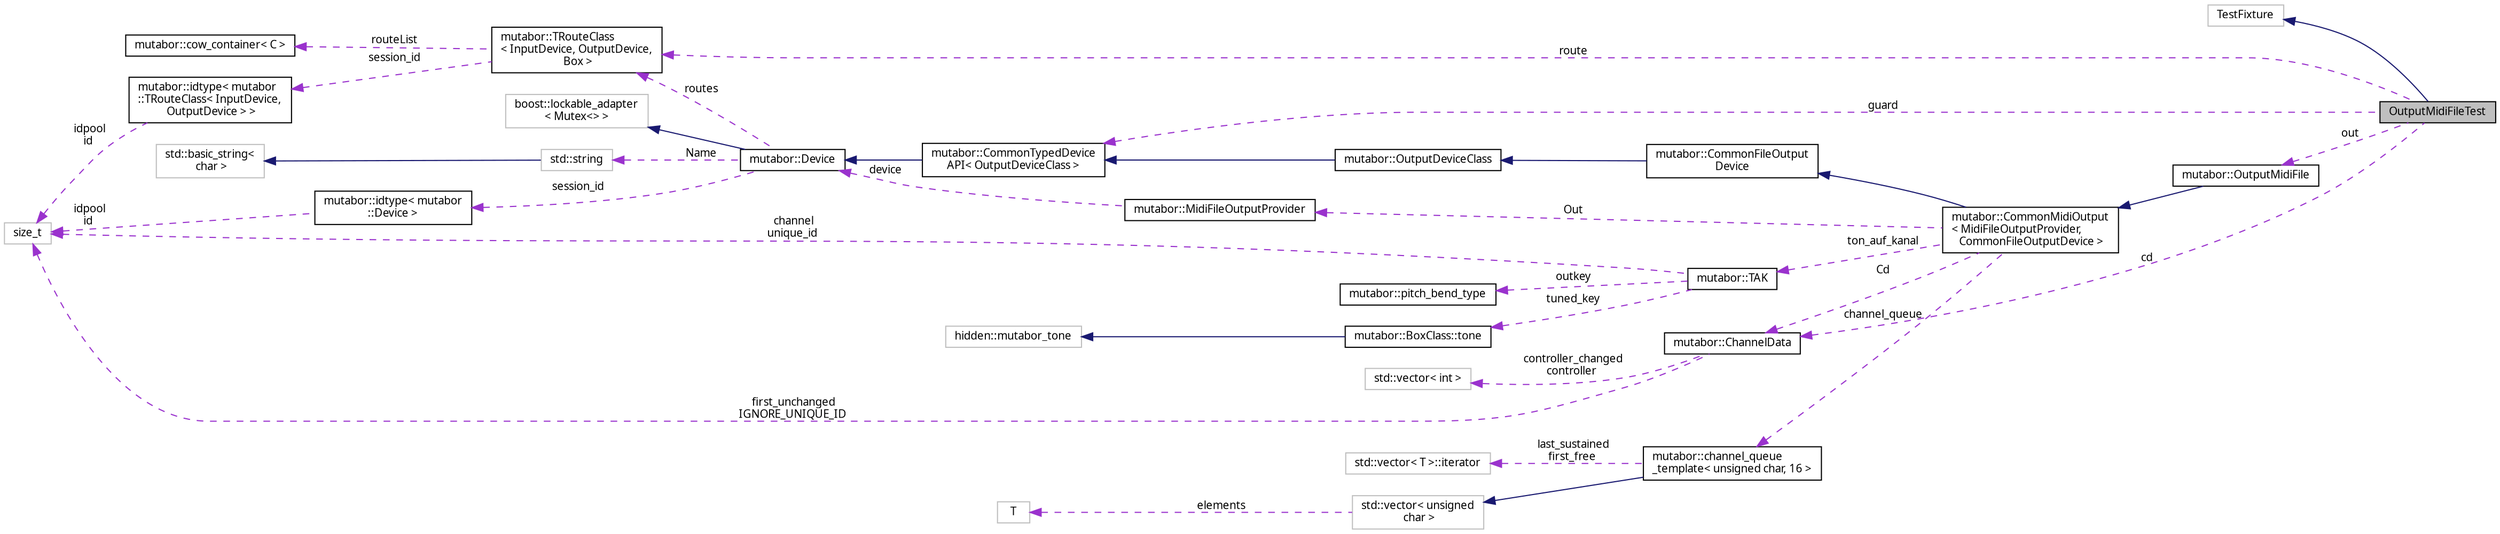 digraph "OutputMidiFileTest"
{
  edge [fontname="Sans",fontsize="10",labelfontname="Sans",labelfontsize="10"];
  node [fontname="Sans",fontsize="10",shape=record];
  rankdir="LR";
  Node2 [label="OutputMidiFileTest",height=0.2,width=0.4,color="black", fillcolor="grey75", style="filled", fontcolor="black"];
  Node3 -> Node2 [dir="back",color="midnightblue",fontsize="10",style="solid",fontname="Sans"];
  Node3 [label="TestFixture",height=0.2,width=0.4,color="grey75", fillcolor="white", style="filled"];
  Node4 -> Node2 [dir="back",color="darkorchid3",fontsize="10",style="dashed",label=" route" ,fontname="Sans"];
  Node4 [label="mutabor::TRouteClass\l\< InputDevice, OutputDevice,\l Box \>",height=0.2,width=0.4,color="black", fillcolor="white", style="filled",URL="$db/d05/classmutabor_1_1TRouteClass.html"];
  Node5 -> Node4 [dir="back",color="darkorchid3",fontsize="10",style="dashed",label=" routeList" ,fontname="Sans"];
  Node5 [label="mutabor::cow_container\< C \>",height=0.2,width=0.4,color="black", fillcolor="white", style="filled",URL="$df/d40/classmutabor_1_1cow__container.html"];
  Node6 -> Node4 [dir="back",color="darkorchid3",fontsize="10",style="dashed",label=" session_id" ,fontname="Sans"];
  Node6 [label="mutabor::idtype\< mutabor\l::TRouteClass\< InputDevice,\l OutputDevice \> \>",height=0.2,width=0.4,color="black", fillcolor="white", style="filled",URL="$d7/dce/classmutabor_1_1idtype.html"];
  Node7 -> Node6 [dir="back",color="darkorchid3",fontsize="10",style="dashed",label=" idpool\nid" ,fontname="Sans"];
  Node7 [label="size_t",height=0.2,width=0.4,color="grey75", fillcolor="white", style="filled"];
  Node8 -> Node2 [dir="back",color="darkorchid3",fontsize="10",style="dashed",label=" out" ,fontname="Sans"];
  Node8 [label="mutabor::OutputMidiFile",height=0.2,width=0.4,color="black", fillcolor="white", style="filled",URL="$d5/d5f/classmutabor_1_1OutputMidiFile.html"];
  Node9 -> Node8 [dir="back",color="midnightblue",fontsize="10",style="solid",fontname="Sans"];
  Node9 [label="mutabor::CommonMidiOutput\l\< MidiFileOutputProvider,\l CommonFileOutputDevice \>",height=0.2,width=0.4,color="black", fillcolor="white", style="filled",URL="$dd/df5/classmutabor_1_1CommonMidiOutput.html"];
  Node10 -> Node9 [dir="back",color="midnightblue",fontsize="10",style="solid",fontname="Sans"];
  Node10 [label="mutabor::CommonFileOutput\lDevice",height=0.2,width=0.4,color="black", fillcolor="white", style="filled",URL="$d5/d27/classmutabor_1_1CommonFileOutputDevice.html"];
  Node11 -> Node10 [dir="back",color="midnightblue",fontsize="10",style="solid",fontname="Sans"];
  Node11 [label="mutabor::OutputDeviceClass",height=0.2,width=0.4,color="black", fillcolor="white", style="filled",URL="$d2/d2f/classmutabor_1_1OutputDeviceClass.html"];
  Node12 -> Node11 [dir="back",color="midnightblue",fontsize="10",style="solid",fontname="Sans"];
  Node12 [label="mutabor::CommonTypedDevice\lAPI\< OutputDeviceClass \>",height=0.2,width=0.4,color="black", fillcolor="white", style="filled",URL="$d9/dbf/classmutabor_1_1CommonTypedDeviceAPI.html"];
  Node13 -> Node12 [dir="back",color="midnightblue",fontsize="10",style="solid",fontname="Sans"];
  Node13 [label="mutabor::Device",height=0.2,width=0.4,color="black", fillcolor="white", style="filled",URL="$db/db4/classmutabor_1_1Device.html"];
  Node14 -> Node13 [dir="back",color="midnightblue",fontsize="10",style="solid",fontname="Sans"];
  Node14 [label="boost::lockable_adapter\l\< Mutex\<\> \>",height=0.2,width=0.4,color="grey75", fillcolor="white", style="filled"];
  Node4 -> Node13 [dir="back",color="darkorchid3",fontsize="10",style="dashed",label=" routes" ,fontname="Sans"];
  Node15 -> Node13 [dir="back",color="darkorchid3",fontsize="10",style="dashed",label=" Name" ,fontname="Sans"];
  Node15 [label="std::string",height=0.2,width=0.4,color="grey75", fillcolor="white", style="filled",tooltip="STL class. "];
  Node16 -> Node15 [dir="back",color="midnightblue",fontsize="10",style="solid",fontname="Sans"];
  Node16 [label="std::basic_string\<\l char \>",height=0.2,width=0.4,color="grey75", fillcolor="white", style="filled",tooltip="STL class. "];
  Node17 -> Node13 [dir="back",color="darkorchid3",fontsize="10",style="dashed",label=" session_id" ,fontname="Sans"];
  Node17 [label="mutabor::idtype\< mutabor\l::Device \>",height=0.2,width=0.4,color="black", fillcolor="white", style="filled",URL="$d7/dce/classmutabor_1_1idtype.html"];
  Node7 -> Node17 [dir="back",color="darkorchid3",fontsize="10",style="dashed",label=" idpool\nid" ,fontname="Sans"];
  Node18 -> Node9 [dir="back",color="darkorchid3",fontsize="10",style="dashed",label=" Out" ,fontname="Sans"];
  Node18 [label="mutabor::MidiFileOutputProvider",height=0.2,width=0.4,color="black", fillcolor="white", style="filled",URL="$d3/d8e/classmutabor_1_1MidiFileOutputProvider.html"];
  Node13 -> Node18 [dir="back",color="darkorchid3",fontsize="10",style="dashed",label=" device" ,fontname="Sans"];
  Node19 -> Node9 [dir="back",color="darkorchid3",fontsize="10",style="dashed",label=" ton_auf_kanal" ,fontname="Sans"];
  Node19 [label="mutabor::TAK",height=0.2,width=0.4,color="black", fillcolor="white", style="filled",URL="$d9/d2a/structmutabor_1_1TAK.html"];
  Node20 -> Node19 [dir="back",color="darkorchid3",fontsize="10",style="dashed",label=" tuned_key" ,fontname="Sans"];
  Node20 [label="mutabor::BoxClass::tone",height=0.2,width=0.4,color="black", fillcolor="white", style="filled",URL="$da/dc1/classmutabor_1_1BoxClass_1_1tone.html"];
  Node21 -> Node20 [dir="back",color="midnightblue",fontsize="10",style="solid",fontname="Sans"];
  Node21 [label="hidden::mutabor_tone",height=0.2,width=0.4,color="grey75", fillcolor="white", style="filled"];
  Node22 -> Node19 [dir="back",color="darkorchid3",fontsize="10",style="dashed",label=" outkey" ,fontname="Sans"];
  Node22 [label="mutabor::pitch_bend_type",height=0.2,width=0.4,color="black", fillcolor="white", style="filled",URL="$dd/d7d/classmutabor_1_1pitch__bend__type.html"];
  Node7 -> Node19 [dir="back",color="darkorchid3",fontsize="10",style="dashed",label=" channel\nunique_id" ,fontname="Sans"];
  Node23 -> Node9 [dir="back",color="darkorchid3",fontsize="10",style="dashed",label=" Cd" ,fontname="Sans"];
  Node23 [label="mutabor::ChannelData",height=0.2,width=0.4,color="black", fillcolor="white", style="filled",URL="$d4/d4a/classmutabor_1_1ChannelData.html"];
  Node24 -> Node23 [dir="back",color="darkorchid3",fontsize="10",style="dashed",label=" controller_changed\ncontroller" ,fontname="Sans"];
  Node24 [label="std::vector\< int \>",height=0.2,width=0.4,color="grey75", fillcolor="white", style="filled"];
  Node7 -> Node23 [dir="back",color="darkorchid3",fontsize="10",style="dashed",label=" first_unchanged\nIGNORE_UNIQUE_ID" ,fontname="Sans"];
  Node25 -> Node9 [dir="back",color="darkorchid3",fontsize="10",style="dashed",label=" channel_queue" ,fontname="Sans"];
  Node25 [label="mutabor::channel_queue\l_template\< unsigned char, 16 \>",height=0.2,width=0.4,color="black", fillcolor="white", style="filled",URL="$d3/d85/classmutabor_1_1channel__queue__template.html"];
  Node26 -> Node25 [dir="back",color="midnightblue",fontsize="10",style="solid",fontname="Sans"];
  Node26 [label="std::vector\< unsigned\l char \>",height=0.2,width=0.4,color="grey75", fillcolor="white", style="filled",tooltip="STL class. "];
  Node27 -> Node26 [dir="back",color="darkorchid3",fontsize="10",style="dashed",label=" elements" ,fontname="Sans"];
  Node27 [label="T",height=0.2,width=0.4,color="grey75", fillcolor="white", style="filled"];
  Node28 -> Node25 [dir="back",color="darkorchid3",fontsize="10",style="dashed",label=" last_sustained\nfirst_free" ,fontname="Sans"];
  Node28 [label="std::vector\< T \>::iterator",height=0.2,width=0.4,color="grey75", fillcolor="white", style="filled",tooltip="STL iterator class. "];
  Node23 -> Node2 [dir="back",color="darkorchid3",fontsize="10",style="dashed",label=" cd" ,fontname="Sans"];
  Node12 -> Node2 [dir="back",color="darkorchid3",fontsize="10",style="dashed",label=" guard" ,fontname="Sans"];
}
